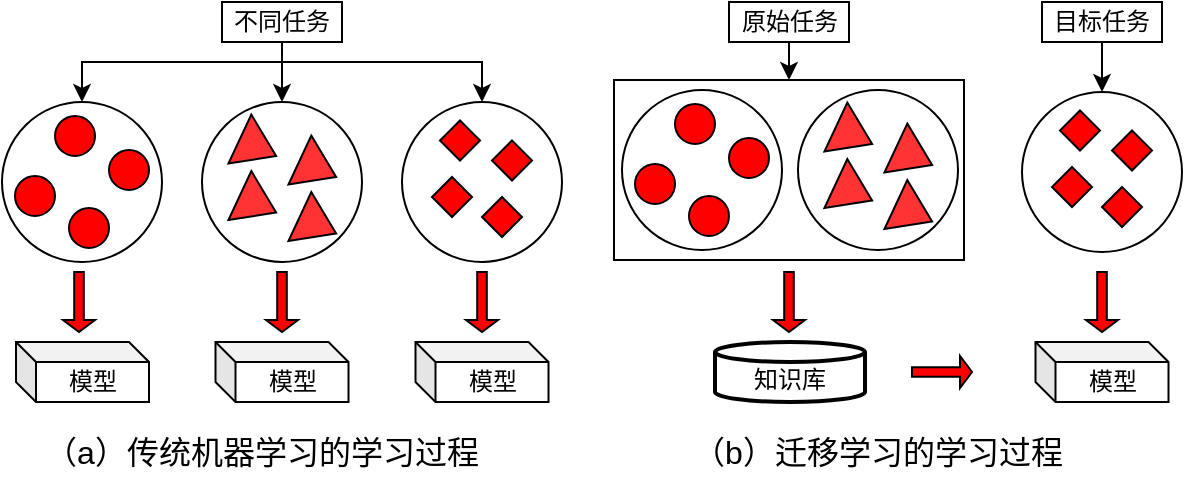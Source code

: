 <mxfile version="23.1.7" type="github">
  <diagram name="第 1 页" id="_XbAmeb6i6jMnhbbcmUG">
    <mxGraphModel dx="1050" dy="574" grid="1" gridSize="10" guides="1" tooltips="1" connect="1" arrows="1" fold="1" page="1" pageScale="1" pageWidth="827" pageHeight="1169" math="0" shadow="0">
      <root>
        <mxCell id="0" />
        <mxCell id="1" parent="0" />
        <mxCell id="0EOOm2tPZXN1vuOqis5f-53" value="" style="rounded=0;whiteSpace=wrap;html=1;" vertex="1" parent="1">
          <mxGeometry x="446" y="199" width="175" height="90" as="geometry" />
        </mxCell>
        <mxCell id="0EOOm2tPZXN1vuOqis5f-1" value="" style="ellipse;whiteSpace=wrap;html=1;aspect=fixed;" vertex="1" parent="1">
          <mxGeometry x="140" y="210" width="80" height="80" as="geometry" />
        </mxCell>
        <mxCell id="0EOOm2tPZXN1vuOqis5f-2" value="" style="ellipse;whiteSpace=wrap;html=1;aspect=fixed;fillStyle=auto;fillColor=#FF0000;" vertex="1" parent="1">
          <mxGeometry x="166.5" y="217" width="20" height="20" as="geometry" />
        </mxCell>
        <mxCell id="0EOOm2tPZXN1vuOqis5f-3" value="" style="ellipse;whiteSpace=wrap;html=1;aspect=fixed;fillStyle=auto;fillColor=#FF0000;" vertex="1" parent="1">
          <mxGeometry x="146.5" y="247" width="20" height="20" as="geometry" />
        </mxCell>
        <mxCell id="0EOOm2tPZXN1vuOqis5f-4" value="" style="ellipse;whiteSpace=wrap;html=1;aspect=fixed;fillStyle=auto;fillColor=#FF0000;" vertex="1" parent="1">
          <mxGeometry x="193.5" y="234" width="20" height="20" as="geometry" />
        </mxCell>
        <mxCell id="0EOOm2tPZXN1vuOqis5f-6" value="" style="ellipse;whiteSpace=wrap;html=1;aspect=fixed;fillStyle=auto;fillColor=#FF0000;" vertex="1" parent="1">
          <mxGeometry x="173.5" y="263" width="20" height="20" as="geometry" />
        </mxCell>
        <mxCell id="0EOOm2tPZXN1vuOqis5f-7" value="" style="ellipse;whiteSpace=wrap;html=1;aspect=fixed;" vertex="1" parent="1">
          <mxGeometry x="240" y="210" width="80" height="80" as="geometry" />
        </mxCell>
        <mxCell id="0EOOm2tPZXN1vuOqis5f-12" value="" style="triangle;whiteSpace=wrap;html=1;rotation=25;fillColor=#FF3333;container=0;" vertex="1" parent="1">
          <mxGeometry x="258" y="219.25" width="20" height="27" as="geometry" />
        </mxCell>
        <mxCell id="0EOOm2tPZXN1vuOqis5f-13" value="" style="triangle;whiteSpace=wrap;html=1;rotation=25;fillColor=#FF3333;container=0;" vertex="1" parent="1">
          <mxGeometry x="288" y="229.75" width="20" height="27" as="geometry" />
        </mxCell>
        <mxCell id="0EOOm2tPZXN1vuOqis5f-14" value="" style="triangle;whiteSpace=wrap;html=1;rotation=25;fillColor=#FF3333;container=0;" vertex="1" parent="1">
          <mxGeometry x="258" y="247.5" width="20" height="27" as="geometry" />
        </mxCell>
        <mxCell id="0EOOm2tPZXN1vuOqis5f-15" value="" style="triangle;whiteSpace=wrap;html=1;rotation=25;fillColor=#FF3333;container=0;" vertex="1" parent="1">
          <mxGeometry x="288" y="258" width="20" height="27" as="geometry" />
        </mxCell>
        <mxCell id="0EOOm2tPZXN1vuOqis5f-18" value="" style="ellipse;whiteSpace=wrap;html=1;aspect=fixed;" vertex="1" parent="1">
          <mxGeometry x="340" y="210" width="80" height="80" as="geometry" />
        </mxCell>
        <mxCell id="0EOOm2tPZXN1vuOqis5f-19" value="" style="rhombus;whiteSpace=wrap;html=1;fillColor=#FF0000;" vertex="1" parent="1">
          <mxGeometry x="359" y="219.25" width="20" height="20" as="geometry" />
        </mxCell>
        <mxCell id="0EOOm2tPZXN1vuOqis5f-23" value="" style="rhombus;whiteSpace=wrap;html=1;fillColor=#FF0000;" vertex="1" parent="1">
          <mxGeometry x="385" y="229.25" width="20" height="20" as="geometry" />
        </mxCell>
        <mxCell id="0EOOm2tPZXN1vuOqis5f-24" value="" style="rhombus;whiteSpace=wrap;html=1;fillColor=#FF0000;" vertex="1" parent="1">
          <mxGeometry x="355" y="247.5" width="20" height="20" as="geometry" />
        </mxCell>
        <mxCell id="0EOOm2tPZXN1vuOqis5f-25" value="" style="rhombus;whiteSpace=wrap;html=1;fillColor=#FF0000;" vertex="1" parent="1">
          <mxGeometry x="380" y="257.5" width="20" height="20" as="geometry" />
        </mxCell>
        <mxCell id="0EOOm2tPZXN1vuOqis5f-27" style="edgeStyle=orthogonalEdgeStyle;rounded=0;orthogonalLoop=1;jettySize=auto;html=1;exitX=0.5;exitY=1;exitDx=0;exitDy=0;entryX=0.5;entryY=0;entryDx=0;entryDy=0;" edge="1" parent="1" source="0EOOm2tPZXN1vuOqis5f-26" target="0EOOm2tPZXN1vuOqis5f-1">
          <mxGeometry relative="1" as="geometry">
            <Array as="points">
              <mxPoint x="180" y="190" />
            </Array>
          </mxGeometry>
        </mxCell>
        <mxCell id="0EOOm2tPZXN1vuOqis5f-28" style="edgeStyle=orthogonalEdgeStyle;rounded=0;orthogonalLoop=1;jettySize=auto;html=1;exitX=0.5;exitY=1;exitDx=0;exitDy=0;entryX=0.5;entryY=0;entryDx=0;entryDy=0;" edge="1" parent="1" source="0EOOm2tPZXN1vuOqis5f-26" target="0EOOm2tPZXN1vuOqis5f-7">
          <mxGeometry relative="1" as="geometry" />
        </mxCell>
        <mxCell id="0EOOm2tPZXN1vuOqis5f-29" style="edgeStyle=orthogonalEdgeStyle;rounded=0;orthogonalLoop=1;jettySize=auto;html=1;exitX=0.5;exitY=1;exitDx=0;exitDy=0;entryX=0.5;entryY=0;entryDx=0;entryDy=0;" edge="1" parent="1" source="0EOOm2tPZXN1vuOqis5f-26" target="0EOOm2tPZXN1vuOqis5f-18">
          <mxGeometry relative="1" as="geometry">
            <Array as="points">
              <mxPoint x="280" y="190" />
              <mxPoint x="380" y="190" />
            </Array>
          </mxGeometry>
        </mxCell>
        <mxCell id="0EOOm2tPZXN1vuOqis5f-26" value="不同任务" style="rounded=0;whiteSpace=wrap;html=1;" vertex="1" parent="1">
          <mxGeometry x="250" y="160" width="60" height="20" as="geometry" />
        </mxCell>
        <mxCell id="0EOOm2tPZXN1vuOqis5f-31" value="" style="shape=singleArrow;direction=south;whiteSpace=wrap;html=1;fillColor=#FF0000;" vertex="1" parent="1">
          <mxGeometry x="170.5" y="295" width="16" height="30" as="geometry" />
        </mxCell>
        <mxCell id="0EOOm2tPZXN1vuOqis5f-32" value="" style="shape=singleArrow;direction=south;whiteSpace=wrap;html=1;fillColor=#FF0000;" vertex="1" parent="1">
          <mxGeometry x="272" y="295" width="16" height="30" as="geometry" />
        </mxCell>
        <mxCell id="0EOOm2tPZXN1vuOqis5f-33" value="" style="shape=singleArrow;direction=south;whiteSpace=wrap;html=1;fillColor=#FF0000;" vertex="1" parent="1">
          <mxGeometry x="372" y="295" width="16" height="30" as="geometry" />
        </mxCell>
        <mxCell id="0EOOm2tPZXN1vuOqis5f-34" value="模型" style="shape=cube;whiteSpace=wrap;html=1;boundedLbl=1;backgroundOutline=1;darkOpacity=0.05;darkOpacity2=0.1;size=10;" vertex="1" parent="1">
          <mxGeometry x="147" y="330" width="66.5" height="30" as="geometry" />
        </mxCell>
        <mxCell id="0EOOm2tPZXN1vuOqis5f-35" value="模型" style="shape=cube;whiteSpace=wrap;html=1;boundedLbl=1;backgroundOutline=1;darkOpacity=0.05;darkOpacity2=0.1;size=10;" vertex="1" parent="1">
          <mxGeometry x="246.75" y="330" width="66.5" height="30" as="geometry" />
        </mxCell>
        <mxCell id="0EOOm2tPZXN1vuOqis5f-36" value="模型" style="shape=cube;whiteSpace=wrap;html=1;boundedLbl=1;backgroundOutline=1;darkOpacity=0.05;darkOpacity2=0.1;size=10;" vertex="1" parent="1">
          <mxGeometry x="346.75" y="330" width="66.5" height="30" as="geometry" />
        </mxCell>
        <mxCell id="0EOOm2tPZXN1vuOqis5f-37" value="&lt;font style=&quot;font-size: 16px;&quot;&gt;（a）传统机器学习的学习过程&lt;/font&gt;" style="text;html=1;align=center;verticalAlign=middle;whiteSpace=wrap;rounded=0;" vertex="1" parent="1">
          <mxGeometry x="150" y="370" width="240" height="30" as="geometry" />
        </mxCell>
        <mxCell id="0EOOm2tPZXN1vuOqis5f-38" value="" style="ellipse;whiteSpace=wrap;html=1;aspect=fixed;" vertex="1" parent="1">
          <mxGeometry x="450" y="204" width="80" height="80" as="geometry" />
        </mxCell>
        <mxCell id="0EOOm2tPZXN1vuOqis5f-39" value="" style="ellipse;whiteSpace=wrap;html=1;aspect=fixed;fillStyle=auto;fillColor=#FF0000;" vertex="1" parent="1">
          <mxGeometry x="476.5" y="211" width="20" height="20" as="geometry" />
        </mxCell>
        <mxCell id="0EOOm2tPZXN1vuOqis5f-40" value="" style="ellipse;whiteSpace=wrap;html=1;aspect=fixed;fillStyle=auto;fillColor=#FF0000;" vertex="1" parent="1">
          <mxGeometry x="456.5" y="241" width="20" height="20" as="geometry" />
        </mxCell>
        <mxCell id="0EOOm2tPZXN1vuOqis5f-41" value="" style="ellipse;whiteSpace=wrap;html=1;aspect=fixed;fillStyle=auto;fillColor=#FF0000;" vertex="1" parent="1">
          <mxGeometry x="503.5" y="228" width="20" height="20" as="geometry" />
        </mxCell>
        <mxCell id="0EOOm2tPZXN1vuOqis5f-42" value="" style="ellipse;whiteSpace=wrap;html=1;aspect=fixed;fillStyle=auto;fillColor=#FF0000;" vertex="1" parent="1">
          <mxGeometry x="483.5" y="257" width="20" height="20" as="geometry" />
        </mxCell>
        <mxCell id="0EOOm2tPZXN1vuOqis5f-43" value="" style="ellipse;whiteSpace=wrap;html=1;aspect=fixed;" vertex="1" parent="1">
          <mxGeometry x="538" y="204" width="80" height="80" as="geometry" />
        </mxCell>
        <mxCell id="0EOOm2tPZXN1vuOqis5f-44" value="" style="triangle;whiteSpace=wrap;html=1;rotation=25;fillColor=#FF3333;container=0;" vertex="1" parent="1">
          <mxGeometry x="556" y="213.25" width="20" height="27" as="geometry" />
        </mxCell>
        <mxCell id="0EOOm2tPZXN1vuOqis5f-45" value="" style="triangle;whiteSpace=wrap;html=1;rotation=25;fillColor=#FF3333;container=0;" vertex="1" parent="1">
          <mxGeometry x="586" y="223.75" width="20" height="27" as="geometry" />
        </mxCell>
        <mxCell id="0EOOm2tPZXN1vuOqis5f-46" value="" style="triangle;whiteSpace=wrap;html=1;rotation=25;fillColor=#FF3333;container=0;" vertex="1" parent="1">
          <mxGeometry x="556" y="241.5" width="20" height="27" as="geometry" />
        </mxCell>
        <mxCell id="0EOOm2tPZXN1vuOqis5f-47" value="" style="triangle;whiteSpace=wrap;html=1;rotation=25;fillColor=#FF3333;container=0;" vertex="1" parent="1">
          <mxGeometry x="586" y="252" width="20" height="27" as="geometry" />
        </mxCell>
        <mxCell id="0EOOm2tPZXN1vuOqis5f-48" value="" style="ellipse;whiteSpace=wrap;html=1;aspect=fixed;" vertex="1" parent="1">
          <mxGeometry x="650" y="205" width="80" height="80" as="geometry" />
        </mxCell>
        <mxCell id="0EOOm2tPZXN1vuOqis5f-49" value="" style="rhombus;whiteSpace=wrap;html=1;fillColor=#FF0000;" vertex="1" parent="1">
          <mxGeometry x="669" y="214.25" width="20" height="20" as="geometry" />
        </mxCell>
        <mxCell id="0EOOm2tPZXN1vuOqis5f-50" value="" style="rhombus;whiteSpace=wrap;html=1;fillColor=#FF0000;" vertex="1" parent="1">
          <mxGeometry x="695" y="224.25" width="20" height="20" as="geometry" />
        </mxCell>
        <mxCell id="0EOOm2tPZXN1vuOqis5f-51" value="" style="rhombus;whiteSpace=wrap;html=1;fillColor=#FF0000;" vertex="1" parent="1">
          <mxGeometry x="665" y="242.5" width="20" height="20" as="geometry" />
        </mxCell>
        <mxCell id="0EOOm2tPZXN1vuOqis5f-52" value="" style="rhombus;whiteSpace=wrap;html=1;fillColor=#FF0000;" vertex="1" parent="1">
          <mxGeometry x="690" y="252.5" width="20" height="20" as="geometry" />
        </mxCell>
        <mxCell id="0EOOm2tPZXN1vuOqis5f-58" style="edgeStyle=orthogonalEdgeStyle;rounded=0;orthogonalLoop=1;jettySize=auto;html=1;exitX=0.5;exitY=1;exitDx=0;exitDy=0;entryX=0.5;entryY=0;entryDx=0;entryDy=0;" edge="1" parent="1" source="0EOOm2tPZXN1vuOqis5f-55" target="0EOOm2tPZXN1vuOqis5f-53">
          <mxGeometry relative="1" as="geometry" />
        </mxCell>
        <mxCell id="0EOOm2tPZXN1vuOqis5f-55" value="原始任务" style="rounded=0;whiteSpace=wrap;html=1;" vertex="1" parent="1">
          <mxGeometry x="503.5" y="160" width="60" height="20" as="geometry" />
        </mxCell>
        <mxCell id="0EOOm2tPZXN1vuOqis5f-59" style="edgeStyle=orthogonalEdgeStyle;rounded=0;orthogonalLoop=1;jettySize=auto;html=1;exitX=0.5;exitY=1;exitDx=0;exitDy=0;entryX=0.5;entryY=0;entryDx=0;entryDy=0;" edge="1" parent="1" source="0EOOm2tPZXN1vuOqis5f-57" target="0EOOm2tPZXN1vuOqis5f-48">
          <mxGeometry relative="1" as="geometry" />
        </mxCell>
        <mxCell id="0EOOm2tPZXN1vuOqis5f-57" value="目标任务" style="rounded=0;whiteSpace=wrap;html=1;" vertex="1" parent="1">
          <mxGeometry x="660" y="160" width="60" height="20" as="geometry" />
        </mxCell>
        <mxCell id="0EOOm2tPZXN1vuOqis5f-60" value="" style="shape=singleArrow;direction=south;whiteSpace=wrap;html=1;fillColor=#FF0000;" vertex="1" parent="1">
          <mxGeometry x="525.5" y="295" width="16" height="30" as="geometry" />
        </mxCell>
        <mxCell id="0EOOm2tPZXN1vuOqis5f-62" value="" style="strokeWidth=2;html=1;shape=mxgraph.flowchart.database;whiteSpace=wrap;" vertex="1" parent="1">
          <mxGeometry x="496.5" y="330" width="75" height="30" as="geometry" />
        </mxCell>
        <mxCell id="0EOOm2tPZXN1vuOqis5f-63" value="知识库" style="text;html=1;align=center;verticalAlign=middle;whiteSpace=wrap;rounded=0;" vertex="1" parent="1">
          <mxGeometry x="504" y="334" width="60" height="30" as="geometry" />
        </mxCell>
        <mxCell id="0EOOm2tPZXN1vuOqis5f-64" value="模型" style="shape=cube;whiteSpace=wrap;html=1;boundedLbl=1;backgroundOutline=1;darkOpacity=0.05;darkOpacity2=0.1;size=10;" vertex="1" parent="1">
          <mxGeometry x="656.75" y="330" width="66.5" height="30" as="geometry" />
        </mxCell>
        <mxCell id="0EOOm2tPZXN1vuOqis5f-65" value="" style="shape=singleArrow;direction=south;whiteSpace=wrap;html=1;fillColor=#FF0000;" vertex="1" parent="1">
          <mxGeometry x="682" y="295" width="16" height="30" as="geometry" />
        </mxCell>
        <mxCell id="0EOOm2tPZXN1vuOqis5f-66" value="" style="shape=singleArrow;direction=south;whiteSpace=wrap;html=1;fillColor=#FF0000;fontStyle=1;rotation=-90;" vertex="1" parent="1">
          <mxGeometry x="602" y="330" width="16" height="30" as="geometry" />
        </mxCell>
        <mxCell id="0EOOm2tPZXN1vuOqis5f-67" value="&lt;font style=&quot;font-size: 16px;&quot;&gt;（b）迁移学习的学习过程&lt;/font&gt;" style="text;html=1;align=center;verticalAlign=middle;whiteSpace=wrap;rounded=0;" vertex="1" parent="1">
          <mxGeometry x="458" y="370" width="240" height="30" as="geometry" />
        </mxCell>
      </root>
    </mxGraphModel>
  </diagram>
</mxfile>
